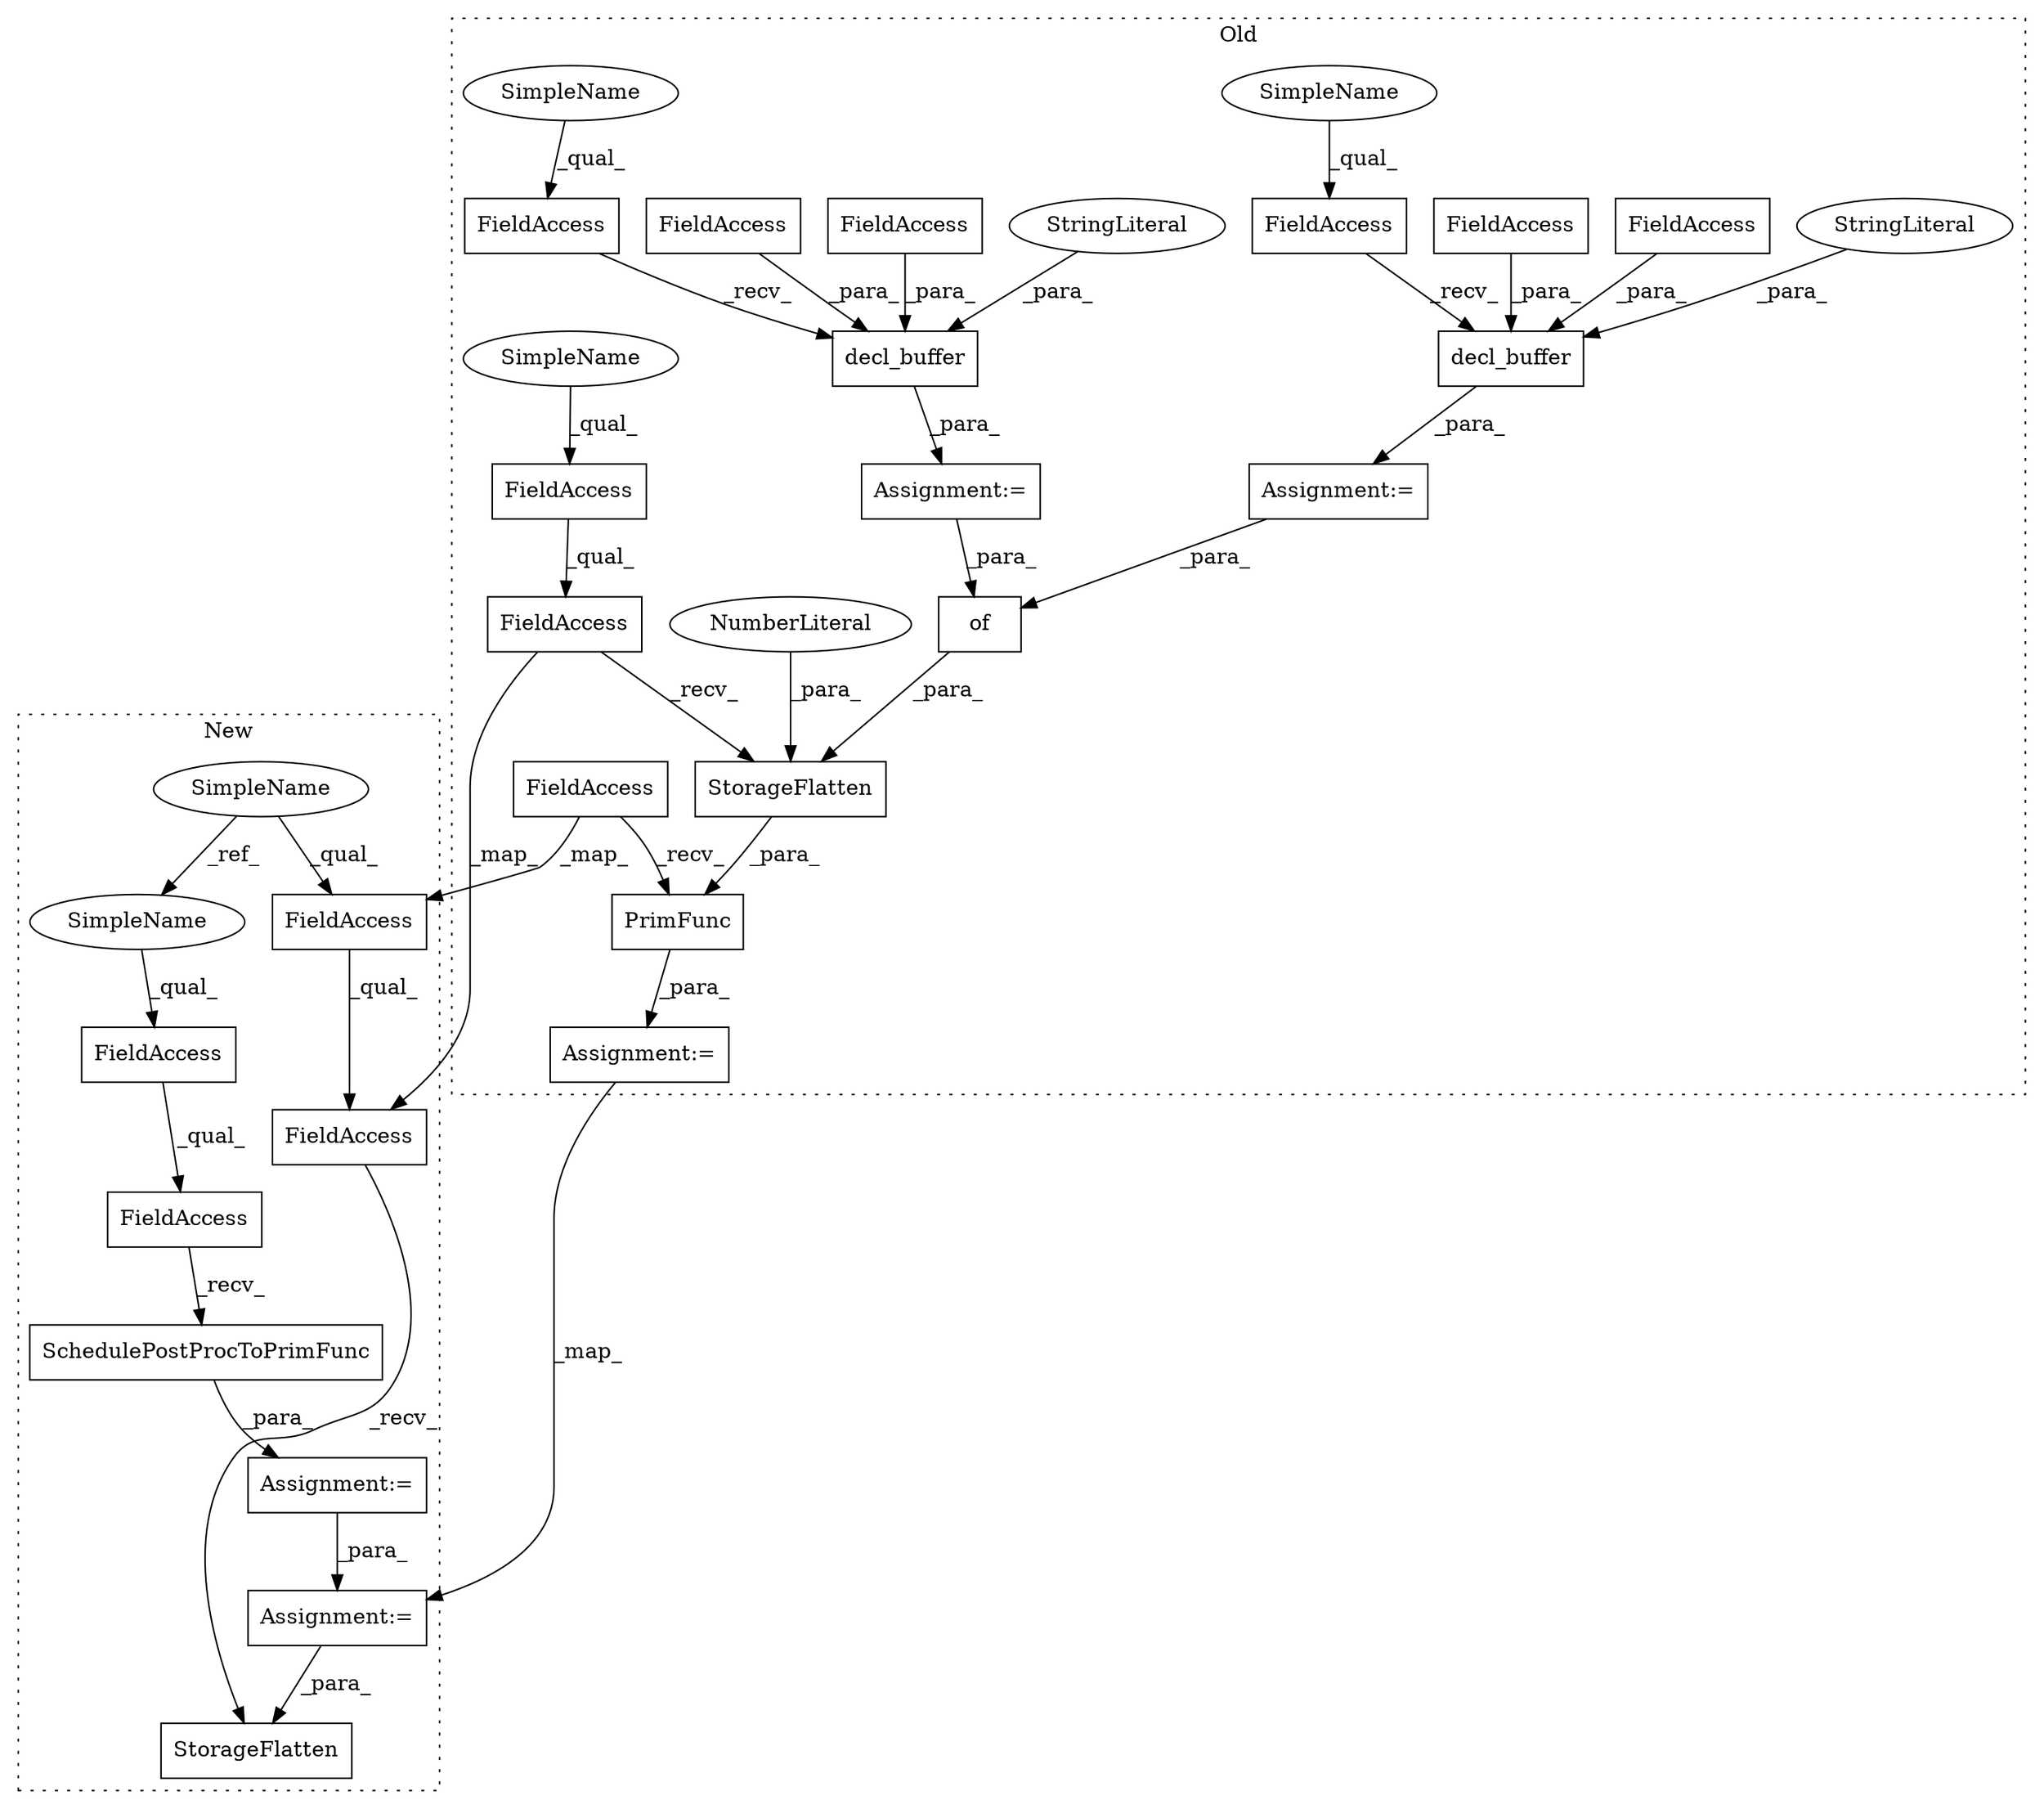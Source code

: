digraph G {
subgraph cluster0 {
1 [label="decl_buffer" a="32" s="816,847" l="12,1" shape="box"];
3 [label="StringLiteral" a="45" s="844" l="3" shape="ellipse"];
4 [label="FieldAccess" a="22" s="836" l="7" shape="box"];
5 [label="FieldAccess" a="22" s="808" l="7" shape="box"];
6 [label="FieldAccess" a="22" s="828" l="7" shape="box"];
7 [label="of" a="32" s="899,911" l="3,1" shape="box"];
8 [label="decl_buffer" a="32" s="767,798" l="12,1" shape="box"];
9 [label="StringLiteral" a="45" s="795" l="3" shape="ellipse"];
10 [label="FieldAccess" a="22" s="779" l="7" shape="box"];
11 [label="FieldAccess" a="22" s="759" l="7" shape="box"];
12 [label="FieldAccess" a="22" s="787" l="7" shape="box"];
13 [label="PrimFunc" a="32" s="957,987" l="9,1" shape="box"];
14 [label="Assignment:=" a="7" s="758" l="1" shape="box"];
15 [label="Assignment:=" a="7" s="807" l="1" shape="box"];
16 [label="StorageFlatten" a="32" s="875,915" l="15,1" shape="box"];
17 [label="NumberLiteral" a="34" s="913" l="2" shape="ellipse"];
18 [label="Assignment:=" a="7" s="925" l="1" shape="box"];
26 [label="FieldAccess" a="22" s="949" l="7" shape="box"];
27 [label="FieldAccess" a="22" s="859" l="7" shape="box"];
28 [label="FieldAccess" a="22" s="859" l="15" shape="box"];
31 [label="SimpleName" a="42" s="859" l="3" shape="ellipse"];
32 [label="SimpleName" a="42" s="808" l="3" shape="ellipse"];
33 [label="SimpleName" a="42" s="759" l="3" shape="ellipse"];
label = "Old";
style="dotted";
}
subgraph cluster1 {
2 [label="StorageFlatten" a="32" s="885,903" l="15,1" shape="box"];
19 [label="Assignment:=" a="7" s="828" l="1" shape="box"];
20 [label="SchedulePostProcToPrimFunc" a="32" s="767,818" l="27,1" shape="box"];
21 [label="FieldAccess" a="22" s="751" l="15" shape="box"];
22 [label="FieldAccess" a="22" s="751" l="6" shape="box"];
23 [label="SimpleName" a="42" s="221" l="3" shape="ellipse"];
24 [label="Assignment:=" a="7" s="750" l="1" shape="box"];
25 [label="FieldAccess" a="22" s="867" l="7" shape="box"];
29 [label="FieldAccess" a="22" s="867" l="17" shape="box"];
30 [label="SimpleName" a="42" s="751" l="3" shape="ellipse"];
label = "New";
style="dotted";
}
1 -> 15 [label="_para_"];
3 -> 1 [label="_para_"];
4 -> 1 [label="_para_"];
5 -> 1 [label="_recv_"];
6 -> 1 [label="_para_"];
7 -> 16 [label="_para_"];
8 -> 14 [label="_para_"];
9 -> 8 [label="_para_"];
10 -> 8 [label="_para_"];
11 -> 8 [label="_recv_"];
12 -> 8 [label="_para_"];
13 -> 18 [label="_para_"];
14 -> 7 [label="_para_"];
15 -> 7 [label="_para_"];
16 -> 13 [label="_para_"];
17 -> 16 [label="_para_"];
18 -> 19 [label="_map_"];
19 -> 2 [label="_para_"];
20 -> 24 [label="_para_"];
21 -> 20 [label="_recv_"];
22 -> 21 [label="_qual_"];
23 -> 25 [label="_qual_"];
23 -> 30 [label="_ref_"];
24 -> 19 [label="_para_"];
25 -> 29 [label="_qual_"];
26 -> 13 [label="_recv_"];
26 -> 25 [label="_map_"];
27 -> 28 [label="_qual_"];
28 -> 29 [label="_map_"];
28 -> 16 [label="_recv_"];
29 -> 2 [label="_recv_"];
30 -> 22 [label="_qual_"];
31 -> 27 [label="_qual_"];
32 -> 5 [label="_qual_"];
33 -> 11 [label="_qual_"];
}